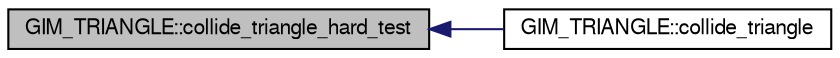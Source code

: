 digraph G
{
  bgcolor="transparent";
  edge [fontname="FreeSans",fontsize=10,labelfontname="FreeSans",labelfontsize=10];
  node [fontname="FreeSans",fontsize=10,shape=record];
  rankdir=LR;
  Node1 [label="GIM_TRIANGLE::collide_triangle_hard_test",height=0.2,width=0.4,color="black", fillcolor="grey75", style="filled" fontcolor="black"];
  Node1 -> Node2 [dir=back,color="midnightblue",fontsize=10,style="solid"];
  Node2 [label="GIM_TRIANGLE::collide_triangle",height=0.2,width=0.4,color="black",URL="$class_g_i_m___t_r_i_a_n_g_l_e.html#42749c17088408842a97534559b9d1f2",tooltip="Test boxes before doing hard test."];
}
